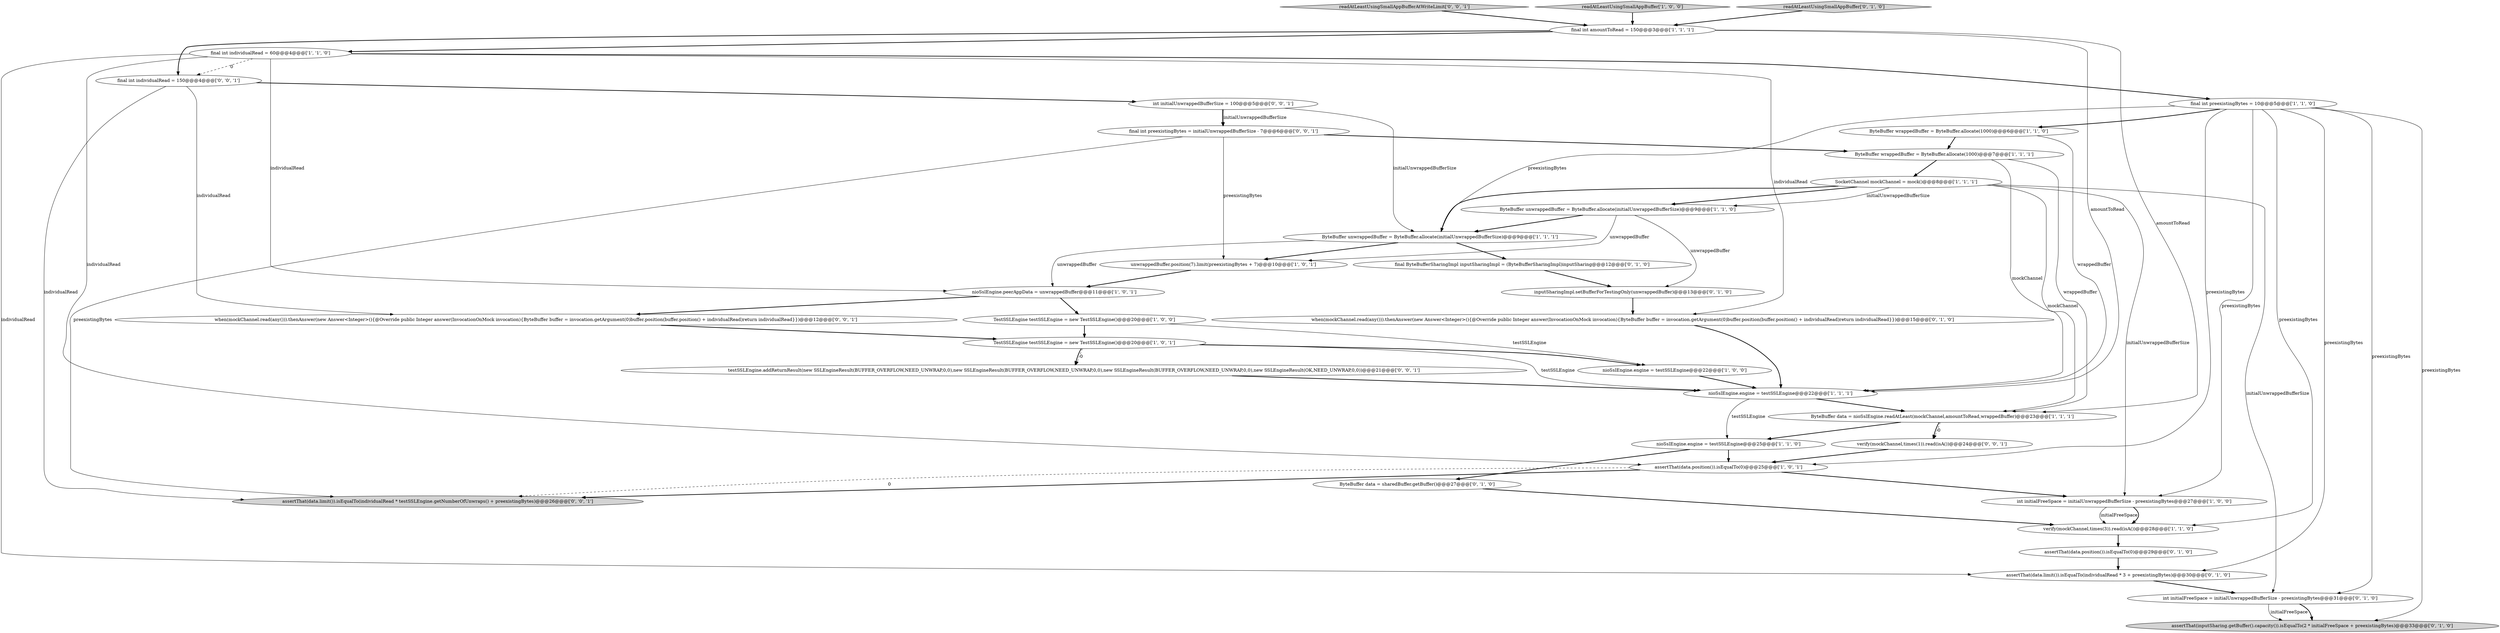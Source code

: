 digraph {
22 [style = filled, label = "final ByteBufferSharingImpl inputSharingImpl = (ByteBufferSharingImpl)inputSharing@@@12@@@['0', '1', '0']", fillcolor = white, shape = ellipse image = "AAA1AAABBB2BBB"];
13 [style = filled, label = "ByteBuffer unwrappedBuffer = ByteBuffer.allocate(initialUnwrappedBufferSize)@@@9@@@['1', '1', '0']", fillcolor = white, shape = ellipse image = "AAA0AAABBB1BBB"];
26 [style = filled, label = "int initialFreeSpace = initialUnwrappedBufferSize - preexistingBytes@@@31@@@['0', '1', '0']", fillcolor = white, shape = ellipse image = "AAA0AAABBB2BBB"];
29 [style = filled, label = "testSSLEngine.addReturnResult(new SSLEngineResult(BUFFER_OVERFLOW,NEED_UNWRAP,0,0),new SSLEngineResult(BUFFER_OVERFLOW,NEED_UNWRAP,0,0),new SSLEngineResult(BUFFER_OVERFLOW,NEED_UNWRAP,0,0),new SSLEngineResult(OK,NEED_UNWRAP,0,0))@@@21@@@['0', '0', '1']", fillcolor = white, shape = ellipse image = "AAA0AAABBB3BBB"];
20 [style = filled, label = "assertThat(data.position()).isEqualTo(0)@@@29@@@['0', '1', '0']", fillcolor = white, shape = ellipse image = "AAA0AAABBB2BBB"];
2 [style = filled, label = "TestSSLEngine testSSLEngine = new TestSSLEngine()@@@20@@@['1', '0', '1']", fillcolor = white, shape = ellipse image = "AAA0AAABBB1BBB"];
3 [style = filled, label = "ByteBuffer data = nioSslEngine.readAtLeast(mockChannel,amountToRead,wrappedBuffer)@@@23@@@['1', '1', '1']", fillcolor = white, shape = ellipse image = "AAA0AAABBB1BBB"];
1 [style = filled, label = "ByteBuffer wrappedBuffer = ByteBuffer.allocate(1000)@@@7@@@['1', '1', '1']", fillcolor = white, shape = ellipse image = "AAA0AAABBB1BBB"];
30 [style = filled, label = "final int preexistingBytes = initialUnwrappedBufferSize - 7@@@6@@@['0', '0', '1']", fillcolor = white, shape = ellipse image = "AAA0AAABBB3BBB"];
14 [style = filled, label = "int initialFreeSpace = initialUnwrappedBufferSize - preexistingBytes@@@27@@@['1', '0', '0']", fillcolor = white, shape = ellipse image = "AAA0AAABBB1BBB"];
23 [style = filled, label = "inputSharingImpl.setBufferForTestingOnly(unwrappedBuffer)@@@13@@@['0', '1', '0']", fillcolor = white, shape = ellipse image = "AAA1AAABBB2BBB"];
12 [style = filled, label = "SocketChannel mockChannel = mock()@@@8@@@['1', '1', '1']", fillcolor = white, shape = ellipse image = "AAA0AAABBB1BBB"];
21 [style = filled, label = "ByteBuffer data = sharedBuffer.getBuffer()@@@27@@@['0', '1', '0']", fillcolor = white, shape = ellipse image = "AAA1AAABBB2BBB"];
8 [style = filled, label = "ByteBuffer wrappedBuffer = ByteBuffer.allocate(1000)@@@6@@@['1', '1', '0']", fillcolor = white, shape = ellipse image = "AAA0AAABBB1BBB"];
34 [style = filled, label = "readAtLeastUsingSmallAppBufferAtWriteLimit['0', '0', '1']", fillcolor = lightgray, shape = diamond image = "AAA0AAABBB3BBB"];
35 [style = filled, label = "int initialUnwrappedBufferSize = 100@@@5@@@['0', '0', '1']", fillcolor = white, shape = ellipse image = "AAA0AAABBB3BBB"];
7 [style = filled, label = "ByteBuffer unwrappedBuffer = ByteBuffer.allocate(initialUnwrappedBufferSize)@@@9@@@['1', '1', '1']", fillcolor = white, shape = ellipse image = "AAA0AAABBB1BBB"];
5 [style = filled, label = "assertThat(data.position()).isEqualTo(0)@@@25@@@['1', '0', '1']", fillcolor = white, shape = ellipse image = "AAA0AAABBB1BBB"];
17 [style = filled, label = "nioSslEngine.engine = testSSLEngine@@@22@@@['1', '0', '0']", fillcolor = white, shape = ellipse image = "AAA0AAABBB1BBB"];
10 [style = filled, label = "nioSslEngine.engine = testSSLEngine@@@25@@@['1', '1', '0']", fillcolor = white, shape = ellipse image = "AAA0AAABBB1BBB"];
36 [style = filled, label = "verify(mockChannel,times(1)).read(isA())@@@24@@@['0', '0', '1']", fillcolor = white, shape = ellipse image = "AAA0AAABBB3BBB"];
16 [style = filled, label = "final int amountToRead = 150@@@3@@@['1', '1', '1']", fillcolor = white, shape = ellipse image = "AAA0AAABBB1BBB"];
6 [style = filled, label = "verify(mockChannel,times(3)).read(isA())@@@28@@@['1', '1', '0']", fillcolor = white, shape = ellipse image = "AAA0AAABBB1BBB"];
9 [style = filled, label = "nioSslEngine.peerAppData = unwrappedBuffer@@@11@@@['1', '0', '1']", fillcolor = white, shape = ellipse image = "AAA0AAABBB1BBB"];
24 [style = filled, label = "when(mockChannel.read(any())).thenAnswer(new Answer<Integer>(){@Override public Integer answer(InvocationOnMock invocation){ByteBuffer buffer = invocation.getArgument(0)buffer.position(buffer.position() + individualRead)return individualRead}})@@@15@@@['0', '1', '0']", fillcolor = white, shape = ellipse image = "AAA0AAABBB2BBB"];
15 [style = filled, label = "final int preexistingBytes = 10@@@5@@@['1', '1', '0']", fillcolor = white, shape = ellipse image = "AAA0AAABBB1BBB"];
25 [style = filled, label = "assertThat(data.limit()).isEqualTo(individualRead * 3 + preexistingBytes)@@@30@@@['0', '1', '0']", fillcolor = white, shape = ellipse image = "AAA0AAABBB2BBB"];
32 [style = filled, label = "assertThat(data.limit()).isEqualTo(individualRead * testSSLEngine.getNumberOfUnwraps() + preexistingBytes)@@@26@@@['0', '0', '1']", fillcolor = lightgray, shape = ellipse image = "AAA0AAABBB3BBB"];
0 [style = filled, label = "readAtLeastUsingSmallAppBuffer['1', '0', '0']", fillcolor = lightgray, shape = diamond image = "AAA0AAABBB1BBB"];
18 [style = filled, label = "nioSslEngine.engine = testSSLEngine@@@22@@@['1', '1', '1']", fillcolor = white, shape = ellipse image = "AAA0AAABBB1BBB"];
33 [style = filled, label = "final int individualRead = 150@@@4@@@['0', '0', '1']", fillcolor = white, shape = ellipse image = "AAA0AAABBB3BBB"];
19 [style = filled, label = "TestSSLEngine testSSLEngine = new TestSSLEngine()@@@20@@@['1', '0', '0']", fillcolor = white, shape = ellipse image = "AAA0AAABBB1BBB"];
28 [style = filled, label = "readAtLeastUsingSmallAppBuffer['0', '1', '0']", fillcolor = lightgray, shape = diamond image = "AAA0AAABBB2BBB"];
4 [style = filled, label = "unwrappedBuffer.position(7).limit(preexistingBytes + 7)@@@10@@@['1', '0', '1']", fillcolor = white, shape = ellipse image = "AAA0AAABBB1BBB"];
11 [style = filled, label = "final int individualRead = 60@@@4@@@['1', '1', '0']", fillcolor = white, shape = ellipse image = "AAA0AAABBB1BBB"];
27 [style = filled, label = "assertThat(inputSharing.getBuffer().capacity()).isEqualTo(2 * initialFreeSpace + preexistingBytes)@@@33@@@['0', '1', '0']", fillcolor = lightgray, shape = ellipse image = "AAA1AAABBB2BBB"];
31 [style = filled, label = "when(mockChannel.read(any())).thenAnswer(new Answer<Integer>(){@Override public Integer answer(InvocationOnMock invocation){ByteBuffer buffer = invocation.getArgument(0)buffer.position(buffer.position() + individualRead)return individualRead}})@@@12@@@['0', '0', '1']", fillcolor = white, shape = ellipse image = "AAA0AAABBB3BBB"];
11->9 [style = solid, label="individualRead"];
18->3 [style = bold, label=""];
15->14 [style = solid, label="preexistingBytes"];
9->19 [style = bold, label=""];
5->14 [style = bold, label=""];
3->10 [style = bold, label=""];
12->7 [style = bold, label=""];
35->30 [style = solid, label="initialUnwrappedBufferSize"];
3->36 [style = dashed, label="0"];
10->21 [style = bold, label=""];
13->7 [style = bold, label=""];
28->16 [style = bold, label=""];
12->13 [style = solid, label="initialUnwrappedBufferSize"];
24->18 [style = bold, label=""];
35->30 [style = bold, label=""];
15->7 [style = solid, label="preexistingBytes"];
23->24 [style = bold, label=""];
8->18 [style = solid, label="wrappedBuffer"];
17->18 [style = bold, label=""];
1->12 [style = bold, label=""];
33->32 [style = solid, label="individualRead"];
30->32 [style = solid, label="preexistingBytes"];
25->26 [style = bold, label=""];
9->31 [style = bold, label=""];
14->6 [style = solid, label="initialFreeSpace"];
11->25 [style = solid, label="individualRead"];
12->26 [style = solid, label="initialUnwrappedBufferSize"];
11->33 [style = dashed, label="0"];
26->27 [style = solid, label="initialFreeSpace"];
16->33 [style = bold, label=""];
36->5 [style = bold, label=""];
1->18 [style = solid, label="mockChannel"];
11->15 [style = bold, label=""];
7->22 [style = bold, label=""];
5->32 [style = bold, label=""];
6->20 [style = bold, label=""];
26->27 [style = bold, label=""];
2->18 [style = solid, label="testSSLEngine"];
15->27 [style = solid, label="preexistingBytes"];
2->17 [style = bold, label=""];
15->6 [style = solid, label="preexistingBytes"];
12->13 [style = bold, label=""];
19->17 [style = solid, label="testSSLEngine"];
20->25 [style = bold, label=""];
8->1 [style = bold, label=""];
11->5 [style = solid, label="individualRead"];
16->3 [style = solid, label="amountToRead"];
30->4 [style = solid, label="preexistingBytes"];
33->35 [style = bold, label=""];
15->5 [style = solid, label="preexistingBytes"];
16->18 [style = solid, label="amountToRead"];
2->29 [style = bold, label=""];
11->24 [style = solid, label="individualRead"];
7->4 [style = bold, label=""];
12->3 [style = solid, label="mockChannel"];
5->32 [style = dashed, label="0"];
4->9 [style = bold, label=""];
34->16 [style = bold, label=""];
35->7 [style = solid, label="initialUnwrappedBufferSize"];
31->2 [style = bold, label=""];
15->25 [style = solid, label="preexistingBytes"];
33->31 [style = solid, label="individualRead"];
2->29 [style = dashed, label="0"];
14->6 [style = bold, label=""];
13->4 [style = solid, label="unwrappedBuffer"];
3->36 [style = bold, label=""];
15->26 [style = solid, label="preexistingBytes"];
7->9 [style = solid, label="unwrappedBuffer"];
30->1 [style = bold, label=""];
19->2 [style = bold, label=""];
22->23 [style = bold, label=""];
12->14 [style = solid, label="initialUnwrappedBufferSize"];
29->18 [style = bold, label=""];
18->10 [style = solid, label="testSSLEngine"];
16->11 [style = bold, label=""];
15->8 [style = bold, label=""];
21->6 [style = bold, label=""];
10->5 [style = bold, label=""];
1->3 [style = solid, label="wrappedBuffer"];
13->23 [style = solid, label="unwrappedBuffer"];
0->16 [style = bold, label=""];
}
